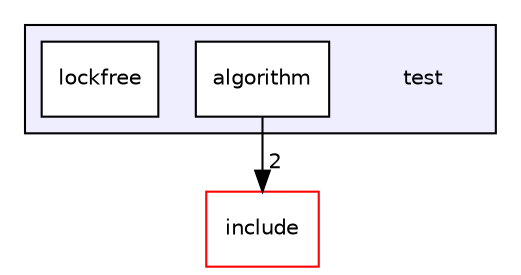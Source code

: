 digraph "test" {
  compound=true
  node [ fontsize="10", fontname="Helvetica"];
  edge [ labelfontsize="10", labelfontname="Helvetica"];
  subgraph clusterdir_13e138d54eb8818da29c3992edef070a {
    graph [ bgcolor="#eeeeff", pencolor="black", label="" URL="dir_13e138d54eb8818da29c3992edef070a.html"];
    dir_13e138d54eb8818da29c3992edef070a [shape=plaintext label="test"];
  dir_dce29601d27e04940aa72ceb635c4ce8 [shape=box label="algorithm" fillcolor="white" style="filled" URL="dir_dce29601d27e04940aa72ceb635c4ce8.html"];
  dir_b99c8bf8c36a92836178caba5ed59276 [shape=box label="lockfree" fillcolor="white" style="filled" URL="dir_b99c8bf8c36a92836178caba5ed59276.html"];
  }
  dir_d44c64559bbebec7f509842c48db8b23 [shape=box label="include" fillcolor="white" style="filled" color="red" URL="dir_d44c64559bbebec7f509842c48db8b23.html"];
  dir_dce29601d27e04940aa72ceb635c4ce8->dir_d44c64559bbebec7f509842c48db8b23 [headlabel="2", labeldistance=1.5 headhref="dir_000032_000020.html"];
}

